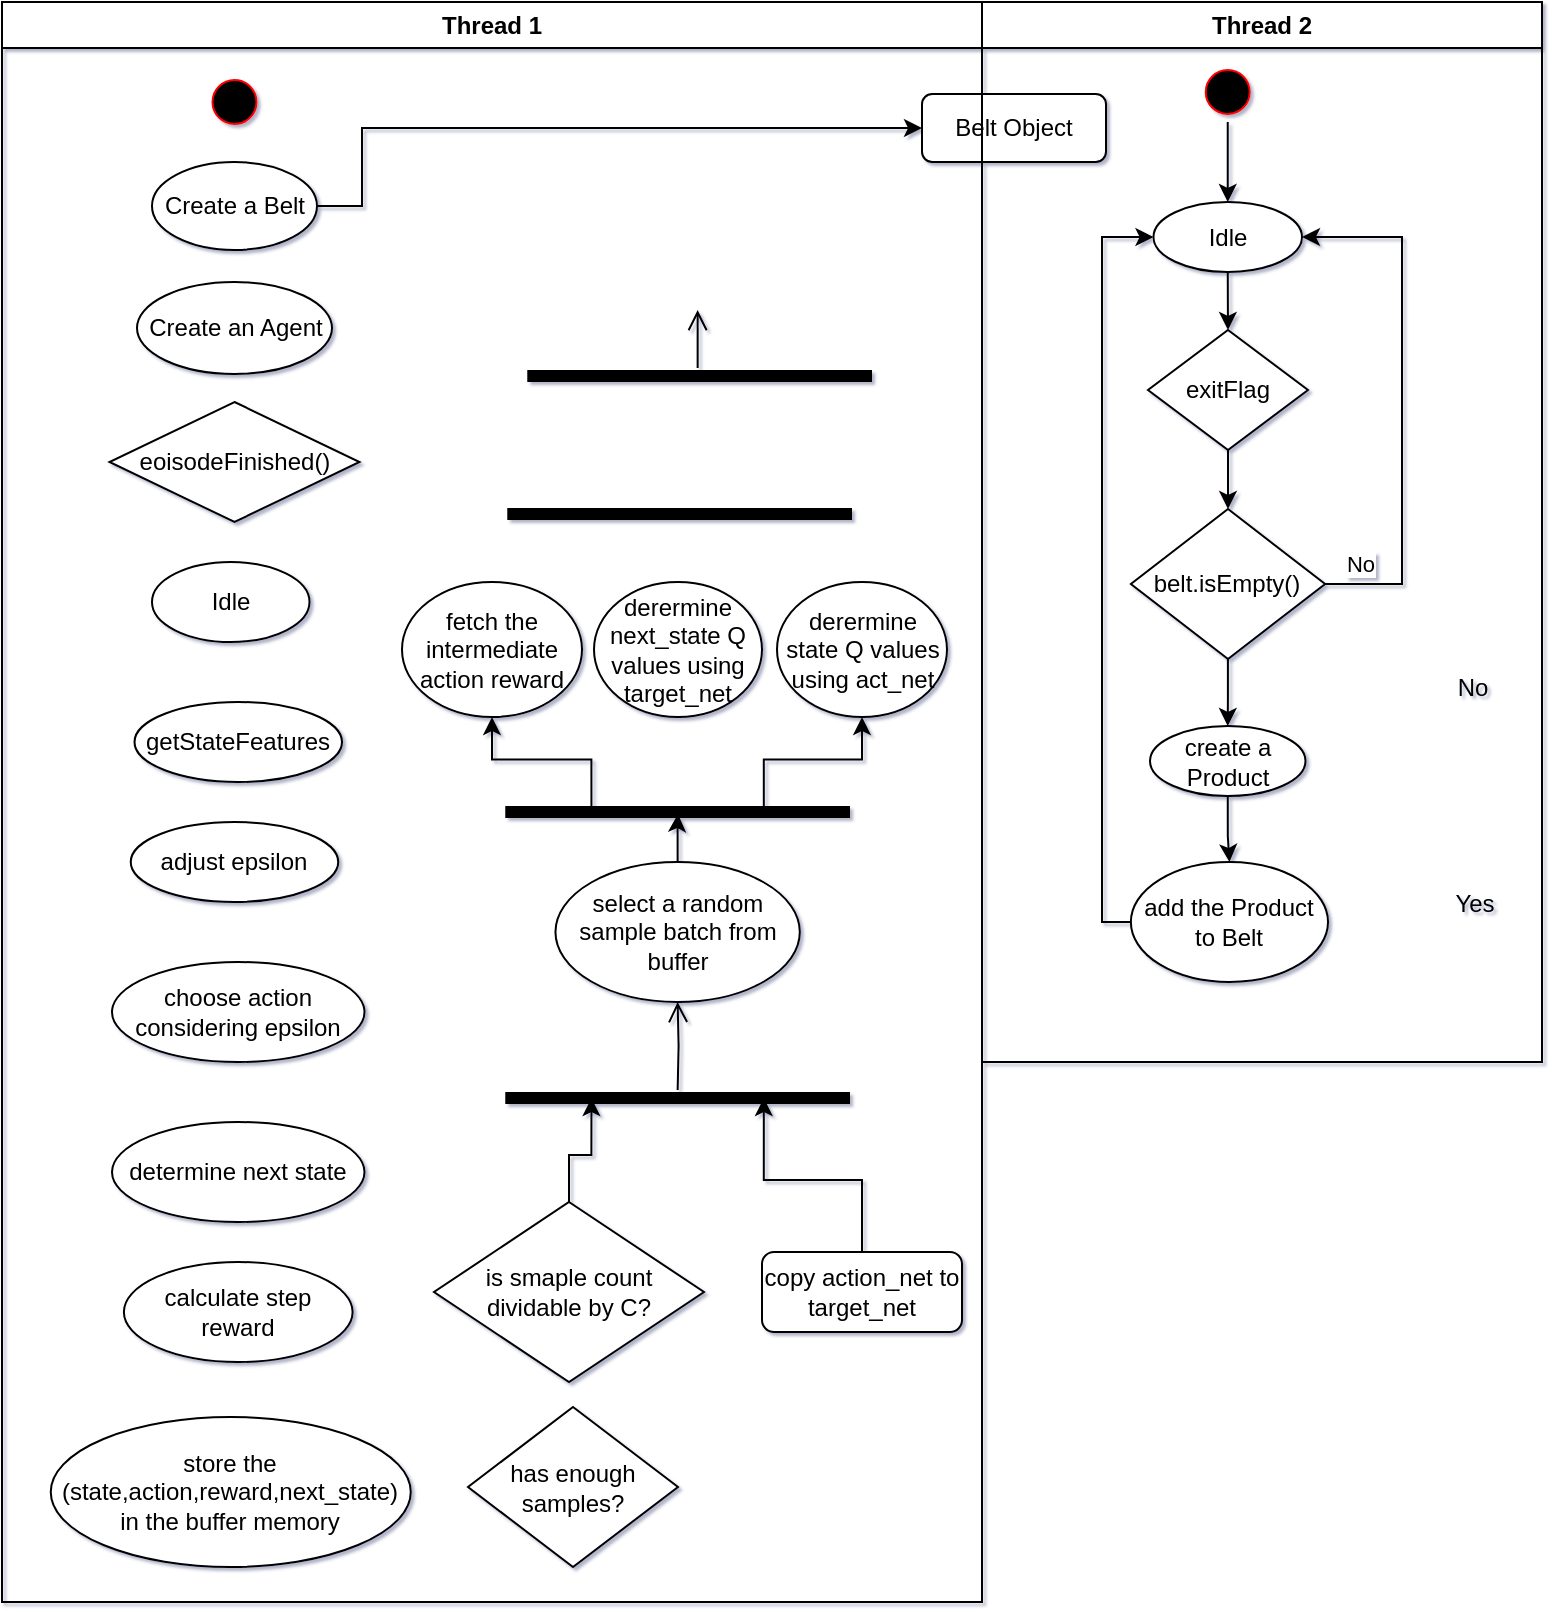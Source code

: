 <mxfile version="16.0.0" type="github">
  <diagram name="Page-1" id="e7e014a7-5840-1c2e-5031-d8a46d1fe8dd">
    <mxGraphModel dx="1350" dy="925" grid="1" gridSize="10" guides="1" tooltips="1" connect="1" arrows="1" fold="1" page="1" pageScale="1" pageWidth="1169" pageHeight="826" background="none" math="0" shadow="1">
      <root>
        <mxCell id="0" />
        <mxCell id="1" parent="0" />
        <mxCell id="3" value="Thread 2" style="swimlane;whiteSpace=wrap;strokeColor=#000000;" parent="1" vertex="1">
          <mxGeometry x="560" y="20" width="280" height="530" as="geometry" />
        </mxCell>
        <mxCell id="IZ_L9Osw-Pexkq-K0pFs-16" style="edgeStyle=orthogonalEdgeStyle;rounded=0;orthogonalLoop=1;jettySize=auto;html=1;entryX=0.5;entryY=0;entryDx=0;entryDy=0;" edge="1" parent="3" source="13" target="xOOWta2H1G1LAFOARg2k-72">
          <mxGeometry relative="1" as="geometry" />
        </mxCell>
        <mxCell id="13" value="" style="ellipse;shape=startState;fillColor=#000000;strokeColor=#ff0000;" parent="3" vertex="1">
          <mxGeometry x="107.87" y="30" width="30" height="30" as="geometry" />
        </mxCell>
        <mxCell id="IZ_L9Osw-Pexkq-K0pFs-18" style="edgeStyle=orthogonalEdgeStyle;rounded=0;orthogonalLoop=1;jettySize=auto;html=1;entryX=0.5;entryY=0;entryDx=0;entryDy=0;" edge="1" parent="3" source="xOOWta2H1G1LAFOARg2k-68" target="IZ_L9Osw-Pexkq-K0pFs-15">
          <mxGeometry relative="1" as="geometry" />
        </mxCell>
        <mxCell id="xOOWta2H1G1LAFOARg2k-68" value="exitFlag" style="rhombus;whiteSpace=wrap;html=1;" parent="3" vertex="1">
          <mxGeometry x="83" y="164" width="80" height="60" as="geometry" />
        </mxCell>
        <mxCell id="IZ_L9Osw-Pexkq-K0pFs-17" style="edgeStyle=orthogonalEdgeStyle;rounded=0;orthogonalLoop=1;jettySize=auto;html=1;entryX=0.5;entryY=0;entryDx=0;entryDy=0;" edge="1" parent="3" source="xOOWta2H1G1LAFOARg2k-72" target="xOOWta2H1G1LAFOARg2k-68">
          <mxGeometry relative="1" as="geometry" />
        </mxCell>
        <mxCell id="xOOWta2H1G1LAFOARg2k-72" value="Idle" style="ellipse;whiteSpace=wrap;html=1;" parent="3" vertex="1">
          <mxGeometry x="85.75" y="100" width="74.25" height="35" as="geometry" />
        </mxCell>
        <mxCell id="IZ_L9Osw-Pexkq-K0pFs-26" style="edgeStyle=orthogonalEdgeStyle;rounded=0;orthogonalLoop=1;jettySize=auto;html=1;entryX=0;entryY=0.5;entryDx=0;entryDy=0;" edge="1" parent="3" source="xOOWta2H1G1LAFOARg2k-73" target="xOOWta2H1G1LAFOARg2k-72">
          <mxGeometry relative="1" as="geometry">
            <Array as="points">
              <mxPoint x="60" y="460" />
              <mxPoint x="60" y="118" />
            </Array>
          </mxGeometry>
        </mxCell>
        <mxCell id="xOOWta2H1G1LAFOARg2k-73" value="add the Product to Belt" style="ellipse;whiteSpace=wrap;html=1;" parent="3" vertex="1">
          <mxGeometry x="74.44" y="430" width="98.57" height="60" as="geometry" />
        </mxCell>
        <mxCell id="IZ_L9Osw-Pexkq-K0pFs-25" style="edgeStyle=orthogonalEdgeStyle;rounded=0;orthogonalLoop=1;jettySize=auto;html=1;" edge="1" parent="3" source="xOOWta2H1G1LAFOARg2k-79" target="xOOWta2H1G1LAFOARg2k-73">
          <mxGeometry relative="1" as="geometry" />
        </mxCell>
        <mxCell id="xOOWta2H1G1LAFOARg2k-79" value="create a Product" style="ellipse;whiteSpace=wrap;html=1;" parent="3" vertex="1">
          <mxGeometry x="84" y="362" width="77.75" height="35" as="geometry" />
        </mxCell>
        <mxCell id="IZ_L9Osw-Pexkq-K0pFs-23" style="edgeStyle=orthogonalEdgeStyle;rounded=0;orthogonalLoop=1;jettySize=auto;html=1;entryX=1;entryY=0.5;entryDx=0;entryDy=0;exitX=1;exitY=0.5;exitDx=0;exitDy=0;" edge="1" parent="3" source="IZ_L9Osw-Pexkq-K0pFs-15" target="xOOWta2H1G1LAFOARg2k-72">
          <mxGeometry relative="1" as="geometry">
            <Array as="points">
              <mxPoint x="210" y="291" />
              <mxPoint x="210" y="118" />
            </Array>
          </mxGeometry>
        </mxCell>
        <mxCell id="IZ_L9Osw-Pexkq-K0pFs-27" value="No" style="edgeLabel;html=1;align=center;verticalAlign=middle;resizable=0;points=[];" vertex="1" connectable="0" parent="IZ_L9Osw-Pexkq-K0pFs-23">
          <mxGeometry x="0.103" y="-4" relative="1" as="geometry">
            <mxPoint x="-25" y="96" as="offset" />
          </mxGeometry>
        </mxCell>
        <mxCell id="IZ_L9Osw-Pexkq-K0pFs-24" style="edgeStyle=orthogonalEdgeStyle;rounded=0;orthogonalLoop=1;jettySize=auto;html=1;entryX=0.5;entryY=0;entryDx=0;entryDy=0;" edge="1" parent="3" source="IZ_L9Osw-Pexkq-K0pFs-15" target="xOOWta2H1G1LAFOARg2k-79">
          <mxGeometry relative="1" as="geometry" />
        </mxCell>
        <mxCell id="IZ_L9Osw-Pexkq-K0pFs-15" value="belt.isEmpty()" style="rhombus;whiteSpace=wrap;html=1;" vertex="1" parent="3">
          <mxGeometry x="74.44" y="253.5" width="97.12" height="75" as="geometry" />
        </mxCell>
        <mxCell id="xOOWta2H1G1LAFOARg2k-67" value="Belt Object" style="rounded=1;whiteSpace=wrap;html=1;" parent="3" vertex="1">
          <mxGeometry x="-30" y="46" width="92" height="34" as="geometry" />
        </mxCell>
        <mxCell id="2" value="Thread 1" style="swimlane;whiteSpace=wrap" parent="1" vertex="1">
          <mxGeometry x="70" y="20" width="490" height="800" as="geometry" />
        </mxCell>
        <mxCell id="5" value="" style="ellipse;shape=startState;fillColor=#000000;strokeColor=#ff0000;" parent="2" vertex="1">
          <mxGeometry x="101.25" y="35" width="30" height="30" as="geometry" />
        </mxCell>
        <mxCell id="xOOWta2H1G1LAFOARg2k-70" value="Create a Belt" style="ellipse;whiteSpace=wrap;html=1;" parent="2" vertex="1">
          <mxGeometry x="75" y="80" width="82.5" height="44" as="geometry" />
        </mxCell>
        <mxCell id="xOOWta2H1G1LAFOARg2k-71" value="Create an Agent" style="ellipse;whiteSpace=wrap;html=1;" parent="2" vertex="1">
          <mxGeometry x="67.5" y="140" width="97.5" height="46" as="geometry" />
        </mxCell>
        <mxCell id="IZ_L9Osw-Pexkq-K0pFs-32" value="eoisodeFinished()" style="rhombus;whiteSpace=wrap;html=1;" vertex="1" parent="2">
          <mxGeometry x="53.75" y="200" width="125" height="60" as="geometry" />
        </mxCell>
        <mxCell id="IZ_L9Osw-Pexkq-K0pFs-33" value="Idle" style="ellipse;whiteSpace=wrap;html=1;" vertex="1" parent="2">
          <mxGeometry x="75" y="280" width="78.75" height="40" as="geometry" />
        </mxCell>
        <mxCell id="IZ_L9Osw-Pexkq-K0pFs-38" value="getStateFeatures" style="ellipse;whiteSpace=wrap;html=1;" vertex="1" parent="2">
          <mxGeometry x="66.26" y="350" width="103.74" height="40" as="geometry" />
        </mxCell>
        <mxCell id="IZ_L9Osw-Pexkq-K0pFs-39" value="adjust epsilon" style="ellipse;whiteSpace=wrap;html=1;" vertex="1" parent="2">
          <mxGeometry x="64.37" y="410" width="103.75" height="40" as="geometry" />
        </mxCell>
        <mxCell id="IZ_L9Osw-Pexkq-K0pFs-40" value="choose action considering epsilon" style="ellipse;whiteSpace=wrap;html=1;" vertex="1" parent="2">
          <mxGeometry x="55" y="480" width="126.25" height="50" as="geometry" />
        </mxCell>
        <mxCell id="IZ_L9Osw-Pexkq-K0pFs-41" value="determine next state" style="ellipse;whiteSpace=wrap;html=1;" vertex="1" parent="2">
          <mxGeometry x="55" y="560" width="126.25" height="50" as="geometry" />
        </mxCell>
        <mxCell id="IZ_L9Osw-Pexkq-K0pFs-42" value="calculate step reward" style="ellipse;whiteSpace=wrap;html=1;" vertex="1" parent="2">
          <mxGeometry x="60.94" y="630" width="114.37" height="50" as="geometry" />
        </mxCell>
        <mxCell id="IZ_L9Osw-Pexkq-K0pFs-43" value="store the (state,action,reward,next_state) in the buffer memory" style="ellipse;whiteSpace=wrap;html=1;" vertex="1" parent="2">
          <mxGeometry x="24.38" y="707.5" width="180" height="75" as="geometry" />
        </mxCell>
        <mxCell id="IZ_L9Osw-Pexkq-K0pFs-44" value="has enough samples?" style="rhombus;whiteSpace=wrap;html=1;" vertex="1" parent="2">
          <mxGeometry x="233" y="702.5" width="105" height="80" as="geometry" />
        </mxCell>
        <mxCell id="IZ_L9Osw-Pexkq-K0pFs-54" style="edgeStyle=orthogonalEdgeStyle;rounded=0;orthogonalLoop=1;jettySize=auto;html=1;entryX=0.75;entryY=0.5;entryDx=0;entryDy=0;entryPerimeter=0;strokeColor=#000000;" edge="1" parent="2" source="IZ_L9Osw-Pexkq-K0pFs-45" target="IZ_L9Osw-Pexkq-K0pFs-48">
          <mxGeometry relative="1" as="geometry" />
        </mxCell>
        <mxCell id="IZ_L9Osw-Pexkq-K0pFs-45" value="is smaple count dividable by C?" style="rhombus;whiteSpace=wrap;html=1;" vertex="1" parent="2">
          <mxGeometry x="216" y="600" width="135" height="90" as="geometry" />
        </mxCell>
        <mxCell id="IZ_L9Osw-Pexkq-K0pFs-53" style="edgeStyle=orthogonalEdgeStyle;rounded=0;orthogonalLoop=1;jettySize=auto;html=1;entryX=0.25;entryY=0.5;entryDx=0;entryDy=0;entryPerimeter=0;strokeColor=#000000;" edge="1" parent="2" source="IZ_L9Osw-Pexkq-K0pFs-46" target="IZ_L9Osw-Pexkq-K0pFs-48">
          <mxGeometry relative="1" as="geometry" />
        </mxCell>
        <mxCell id="IZ_L9Osw-Pexkq-K0pFs-46" value="copy action_net to target_net" style="rounded=1;whiteSpace=wrap;html=1;" vertex="1" parent="2">
          <mxGeometry x="380" y="625" width="100" height="40" as="geometry" />
        </mxCell>
        <mxCell id="IZ_L9Osw-Pexkq-K0pFs-52" value="" style="group" vertex="1" connectable="0" parent="2">
          <mxGeometry x="251.64" y="515" width="172.36" height="38" as="geometry" />
        </mxCell>
        <mxCell id="IZ_L9Osw-Pexkq-K0pFs-48" value="" style="shape=line;html=1;strokeWidth=6;strokeColor=#000000;rotation=-180;flipH=0;flipV=0;" vertex="1" parent="IZ_L9Osw-Pexkq-K0pFs-52">
          <mxGeometry y="28" width="172.36" height="10" as="geometry" />
        </mxCell>
        <mxCell id="IZ_L9Osw-Pexkq-K0pFs-49" value="" style="edgeStyle=orthogonalEdgeStyle;html=1;verticalAlign=bottom;endArrow=open;endSize=8;strokeColor=#000000;rounded=0;entryX=0.5;entryY=1;entryDx=0;entryDy=0;" edge="1" parent="IZ_L9Osw-Pexkq-K0pFs-52" target="IZ_L9Osw-Pexkq-K0pFs-55">
          <mxGeometry relative="1" as="geometry">
            <mxPoint x="86.18" as="targetPoint" />
            <mxPoint x="86.18" y="29" as="sourcePoint" />
            <Array as="points" />
          </mxGeometry>
        </mxCell>
        <mxCell id="IZ_L9Osw-Pexkq-K0pFs-68" style="edgeStyle=orthogonalEdgeStyle;rounded=0;orthogonalLoop=1;jettySize=auto;html=1;entryX=0.499;entryY=0.4;entryDx=0;entryDy=0;entryPerimeter=0;strokeColor=#000000;" edge="1" parent="2" source="IZ_L9Osw-Pexkq-K0pFs-55" target="IZ_L9Osw-Pexkq-K0pFs-60">
          <mxGeometry relative="1" as="geometry" />
        </mxCell>
        <mxCell id="IZ_L9Osw-Pexkq-K0pFs-55" value="select a random sample batch from buffer" style="ellipse;whiteSpace=wrap;html=1;strokeColor=#000000;" vertex="1" parent="2">
          <mxGeometry x="276.73" y="430" width="122.18" height="70" as="geometry" />
        </mxCell>
        <mxCell id="IZ_L9Osw-Pexkq-K0pFs-75" style="edgeStyle=orthogonalEdgeStyle;rounded=0;orthogonalLoop=1;jettySize=auto;html=1;exitX=0.25;exitY=0.5;exitDx=0;exitDy=0;exitPerimeter=0;entryX=0.5;entryY=1;entryDx=0;entryDy=0;strokeColor=#000000;" edge="1" parent="2" source="IZ_L9Osw-Pexkq-K0pFs-60" target="IZ_L9Osw-Pexkq-K0pFs-65">
          <mxGeometry relative="1" as="geometry" />
        </mxCell>
        <mxCell id="IZ_L9Osw-Pexkq-K0pFs-76" style="edgeStyle=orthogonalEdgeStyle;rounded=0;orthogonalLoop=1;jettySize=auto;html=1;exitX=0.75;exitY=0.5;exitDx=0;exitDy=0;exitPerimeter=0;entryX=0.5;entryY=1;entryDx=0;entryDy=0;strokeColor=#000000;" edge="1" parent="2" source="IZ_L9Osw-Pexkq-K0pFs-60" target="IZ_L9Osw-Pexkq-K0pFs-67">
          <mxGeometry relative="1" as="geometry" />
        </mxCell>
        <mxCell id="IZ_L9Osw-Pexkq-K0pFs-60" value="" style="shape=line;html=1;strokeWidth=6;strokeColor=#000000;rotation=-180;flipH=0;flipV=0;" vertex="1" parent="2">
          <mxGeometry x="251.64" y="400" width="172.36" height="10" as="geometry" />
        </mxCell>
        <mxCell id="IZ_L9Osw-Pexkq-K0pFs-65" value="derermine state Q values using act_net" style="ellipse;whiteSpace=wrap;html=1;strokeColor=#000000;" vertex="1" parent="2">
          <mxGeometry x="387.5" y="290" width="85" height="67.5" as="geometry" />
        </mxCell>
        <mxCell id="IZ_L9Osw-Pexkq-K0pFs-66" value="&lt;span&gt;derermine next_state Q values using target_net&lt;/span&gt;" style="ellipse;whiteSpace=wrap;html=1;strokeColor=#000000;" vertex="1" parent="2">
          <mxGeometry x="296" y="290" width="84" height="67.5" as="geometry" />
        </mxCell>
        <mxCell id="IZ_L9Osw-Pexkq-K0pFs-67" value="fetch the intermediate action reward" style="ellipse;whiteSpace=wrap;html=1;strokeColor=#000000;" vertex="1" parent="2">
          <mxGeometry x="200" y="290" width="90" height="67.5" as="geometry" />
        </mxCell>
        <mxCell id="IZ_L9Osw-Pexkq-K0pFs-28" value="Yes" style="text;html=1;align=center;verticalAlign=middle;resizable=0;points=[];autosize=1;strokeColor=none;fillColor=none;" vertex="1" parent="1">
          <mxGeometry x="786" y="461" width="40" height="20" as="geometry" />
        </mxCell>
        <mxCell id="IZ_L9Osw-Pexkq-K0pFs-29" value="No" style="text;html=1;align=center;verticalAlign=middle;resizable=0;points=[];autosize=1;strokeColor=none;fillColor=none;" vertex="1" parent="1">
          <mxGeometry x="790" y="353" width="30" height="20" as="geometry" />
        </mxCell>
        <mxCell id="IZ_L9Osw-Pexkq-K0pFs-30" style="edgeStyle=orthogonalEdgeStyle;rounded=0;orthogonalLoop=1;jettySize=auto;html=1;entryX=0;entryY=0.5;entryDx=0;entryDy=0;exitX=1;exitY=0.5;exitDx=0;exitDy=0;" edge="1" parent="1" source="xOOWta2H1G1LAFOARg2k-70" target="xOOWta2H1G1LAFOARg2k-67">
          <mxGeometry relative="1" as="geometry">
            <mxPoint x="326.5" y="180" as="sourcePoint" />
            <Array as="points">
              <mxPoint x="250" y="122" />
              <mxPoint x="250" y="83" />
            </Array>
          </mxGeometry>
        </mxCell>
        <mxCell id="IZ_L9Osw-Pexkq-K0pFs-57" value="" style="shape=line;html=1;strokeWidth=6;strokeColor=#000000;rotation=-180;flipH=0;flipV=0;" vertex="1" parent="1">
          <mxGeometry x="332.64" y="202" width="172.36" height="10" as="geometry" />
        </mxCell>
        <mxCell id="IZ_L9Osw-Pexkq-K0pFs-58" value="" style="edgeStyle=orthogonalEdgeStyle;html=1;verticalAlign=bottom;endArrow=open;endSize=8;strokeColor=#000000;rounded=0;entryX=0.5;entryY=1;entryDx=0;entryDy=0;" edge="1" parent="1">
          <mxGeometry relative="1" as="geometry">
            <mxPoint x="417.82" y="174" as="targetPoint" />
            <mxPoint x="417.82" y="203" as="sourcePoint" />
            <Array as="points" />
          </mxGeometry>
        </mxCell>
        <mxCell id="IZ_L9Osw-Pexkq-K0pFs-74" value="" style="shape=line;html=1;strokeWidth=6;strokeColor=#000000;rotation=-180;flipH=0;flipV=0;" vertex="1" parent="1">
          <mxGeometry x="322.64" y="271" width="172.36" height="10" as="geometry" />
        </mxCell>
      </root>
    </mxGraphModel>
  </diagram>
</mxfile>
